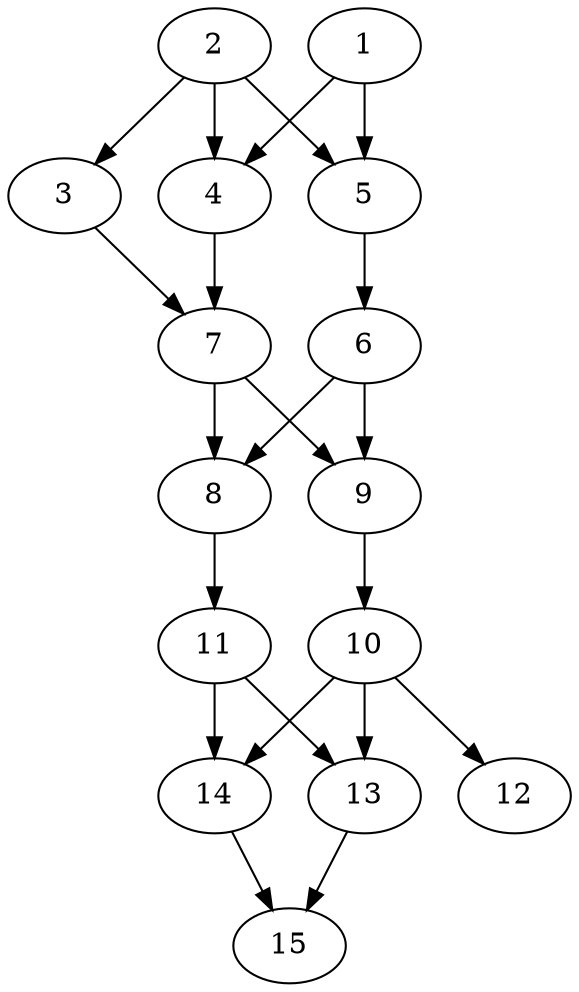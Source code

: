 // DAG automatically generated by daggen at Thu Oct  3 13:59:26 2019
// ./daggen --dot -n 15 --ccr 0.3 --fat 0.5 --regular 0.7 --density 0.7 --mindata 5242880 --maxdata 52428800 
digraph G {
  1 [size="95443627", alpha="0.00", expect_size="28633088"] 
  1 -> 4 [size ="28633088"]
  1 -> 5 [size ="28633088"]
  2 [size="42721280", alpha="0.13", expect_size="12816384"] 
  2 -> 3 [size ="12816384"]
  2 -> 4 [size ="12816384"]
  2 -> 5 [size ="12816384"]
  3 [size="88490667", alpha="0.00", expect_size="26547200"] 
  3 -> 7 [size ="26547200"]
  4 [size="51452587", alpha="0.16", expect_size="15435776"] 
  4 -> 7 [size ="15435776"]
  5 [size="69867520", alpha="0.18", expect_size="20960256"] 
  5 -> 6 [size ="20960256"]
  6 [size="42496000", alpha="0.03", expect_size="12748800"] 
  6 -> 8 [size ="12748800"]
  6 -> 9 [size ="12748800"]
  7 [size="169007787", alpha="0.09", expect_size="50702336"] 
  7 -> 8 [size ="50702336"]
  7 -> 9 [size ="50702336"]
  8 [size="58692267", alpha="0.00", expect_size="17607680"] 
  8 -> 11 [size ="17607680"]
  9 [size="114206720", alpha="0.01", expect_size="34262016"] 
  9 -> 10 [size ="34262016"]
  10 [size="18165760", alpha="0.18", expect_size="5449728"] 
  10 -> 12 [size ="5449728"]
  10 -> 13 [size ="5449728"]
  10 -> 14 [size ="5449728"]
  11 [size="53626880", alpha="0.16", expect_size="16088064"] 
  11 -> 13 [size ="16088064"]
  11 -> 14 [size ="16088064"]
  12 [size="55463253", alpha="0.16", expect_size="16638976"] 
  13 [size="156579840", alpha="0.07", expect_size="46973952"] 
  13 -> 15 [size ="46973952"]
  14 [size="156712960", alpha="0.13", expect_size="47013888"] 
  14 -> 15 [size ="47013888"]
  15 [size="124999680", alpha="0.09", expect_size="37499904"] 
}
